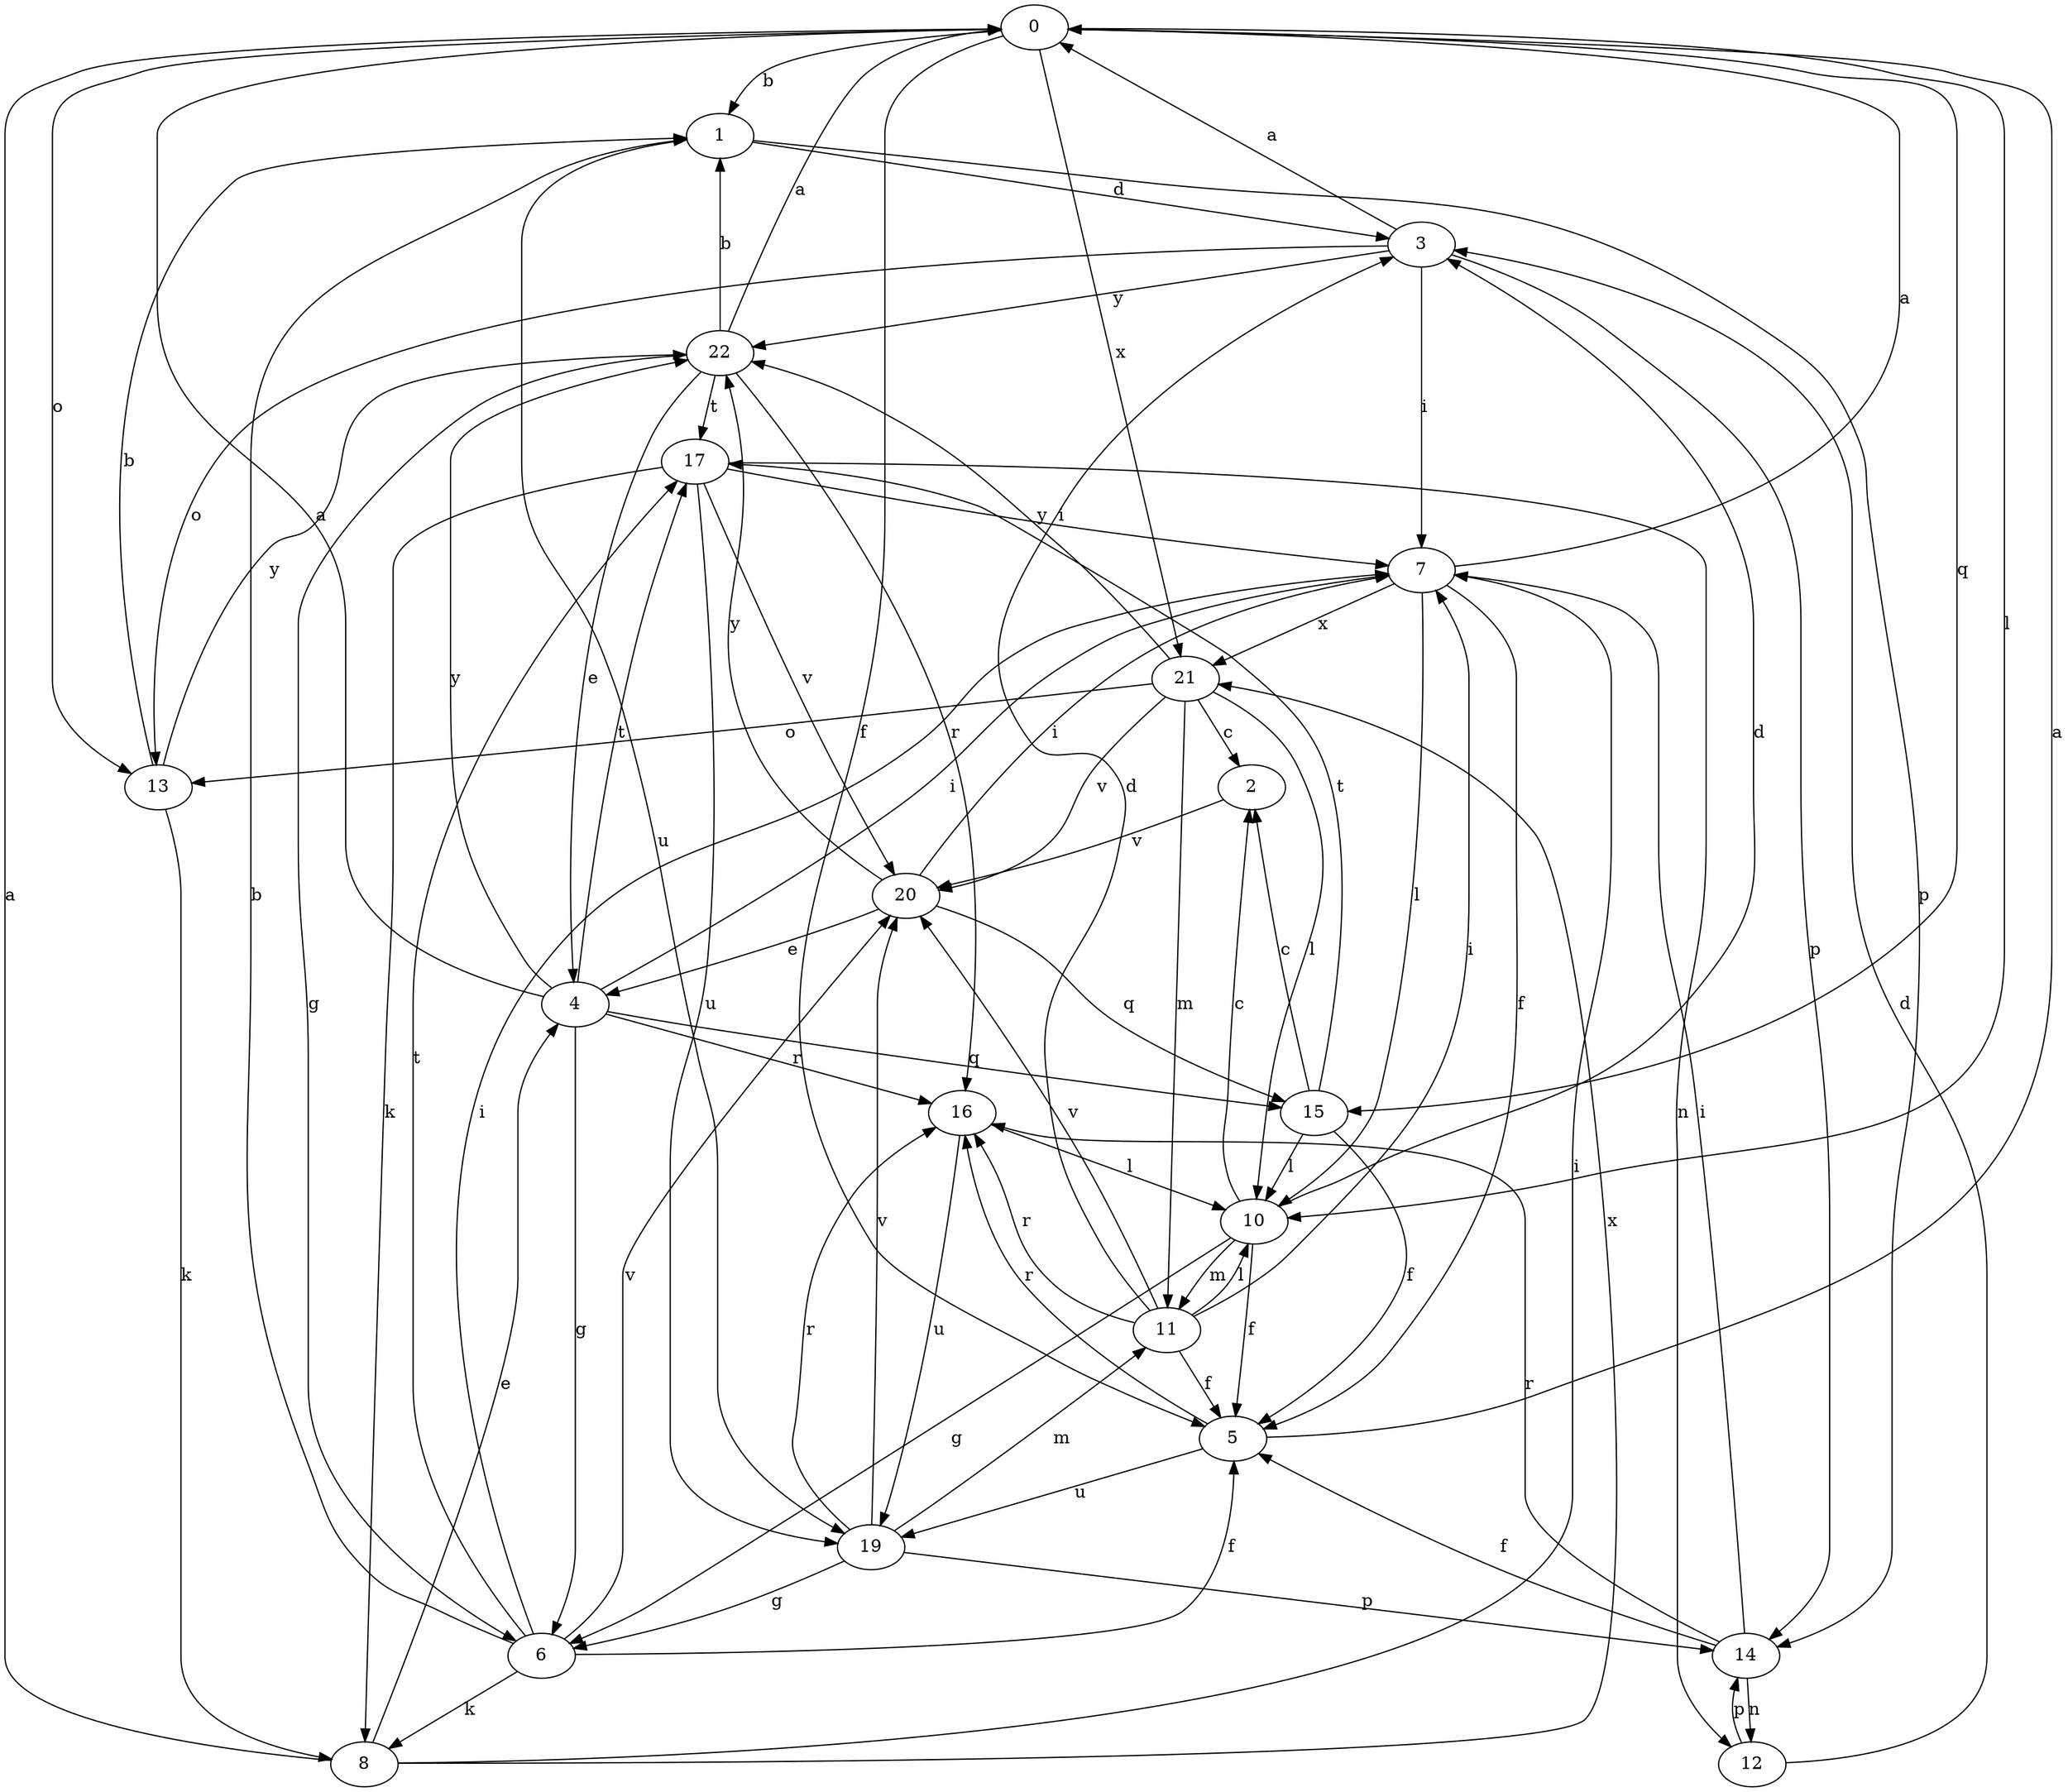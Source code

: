strict digraph  {
0;
1;
2;
3;
4;
5;
6;
7;
8;
10;
11;
12;
13;
14;
15;
16;
17;
19;
20;
21;
22;
0 -> 1  [label=b];
0 -> 5  [label=f];
0 -> 10  [label=l];
0 -> 13  [label=o];
0 -> 15  [label=q];
0 -> 21  [label=x];
1 -> 3  [label=d];
1 -> 14  [label=p];
1 -> 19  [label=u];
2 -> 20  [label=v];
3 -> 0  [label=a];
3 -> 7  [label=i];
3 -> 13  [label=o];
3 -> 14  [label=p];
3 -> 22  [label=y];
4 -> 0  [label=a];
4 -> 6  [label=g];
4 -> 7  [label=i];
4 -> 15  [label=q];
4 -> 16  [label=r];
4 -> 17  [label=t];
4 -> 22  [label=y];
5 -> 0  [label=a];
5 -> 16  [label=r];
5 -> 19  [label=u];
6 -> 1  [label=b];
6 -> 5  [label=f];
6 -> 7  [label=i];
6 -> 8  [label=k];
6 -> 17  [label=t];
6 -> 20  [label=v];
7 -> 0  [label=a];
7 -> 5  [label=f];
7 -> 10  [label=l];
7 -> 21  [label=x];
8 -> 0  [label=a];
8 -> 4  [label=e];
8 -> 7  [label=i];
8 -> 21  [label=x];
10 -> 2  [label=c];
10 -> 3  [label=d];
10 -> 5  [label=f];
10 -> 6  [label=g];
10 -> 11  [label=m];
11 -> 3  [label=d];
11 -> 5  [label=f];
11 -> 7  [label=i];
11 -> 10  [label=l];
11 -> 16  [label=r];
11 -> 20  [label=v];
12 -> 3  [label=d];
12 -> 14  [label=p];
13 -> 1  [label=b];
13 -> 8  [label=k];
13 -> 22  [label=y];
14 -> 5  [label=f];
14 -> 7  [label=i];
14 -> 12  [label=n];
14 -> 16  [label=r];
15 -> 2  [label=c];
15 -> 5  [label=f];
15 -> 10  [label=l];
15 -> 17  [label=t];
16 -> 10  [label=l];
16 -> 19  [label=u];
17 -> 7  [label=i];
17 -> 8  [label=k];
17 -> 12  [label=n];
17 -> 19  [label=u];
17 -> 20  [label=v];
19 -> 6  [label=g];
19 -> 11  [label=m];
19 -> 14  [label=p];
19 -> 16  [label=r];
19 -> 20  [label=v];
20 -> 4  [label=e];
20 -> 7  [label=i];
20 -> 15  [label=q];
20 -> 22  [label=y];
21 -> 2  [label=c];
21 -> 10  [label=l];
21 -> 11  [label=m];
21 -> 13  [label=o];
21 -> 20  [label=v];
21 -> 22  [label=y];
22 -> 0  [label=a];
22 -> 1  [label=b];
22 -> 4  [label=e];
22 -> 6  [label=g];
22 -> 16  [label=r];
22 -> 17  [label=t];
}
